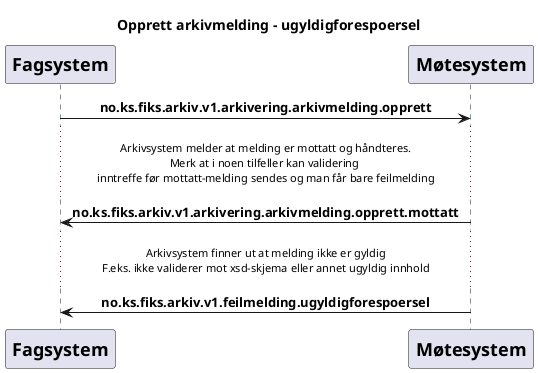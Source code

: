 @startuml
skinparam sequenceMessageAlign center

title "Opprett arkivmelding - ugyldigforespoersel"

participant Fagsystem [
    = Fagsystem
]
participant Arkivsystem [
    = Møtesystem
]

Fagsystem -> Arkivsystem : **no.ks.fiks.arkiv.v1.arkivering.arkivmelding.opprett**
...Arkivsystem melder at melding er mottatt og håndteres.\nMerk at i noen tilfeller kan validering \ninntreffe før mottatt-melding sendes og man får bare feilmelding...
Arkivsystem -> Fagsystem : **no.ks.fiks.arkiv.v1.arkivering.arkivmelding.opprett.mottatt**
...Arkivsystem finner ut at melding ikke er gyldig\nF.eks. ikke validerer mot xsd-skjema eller annet ugyldig innhold...
Arkivsystem -> Fagsystem : **no.ks.fiks.arkiv.v1.feilmelding.ugyldigforespoersel**

@enduml